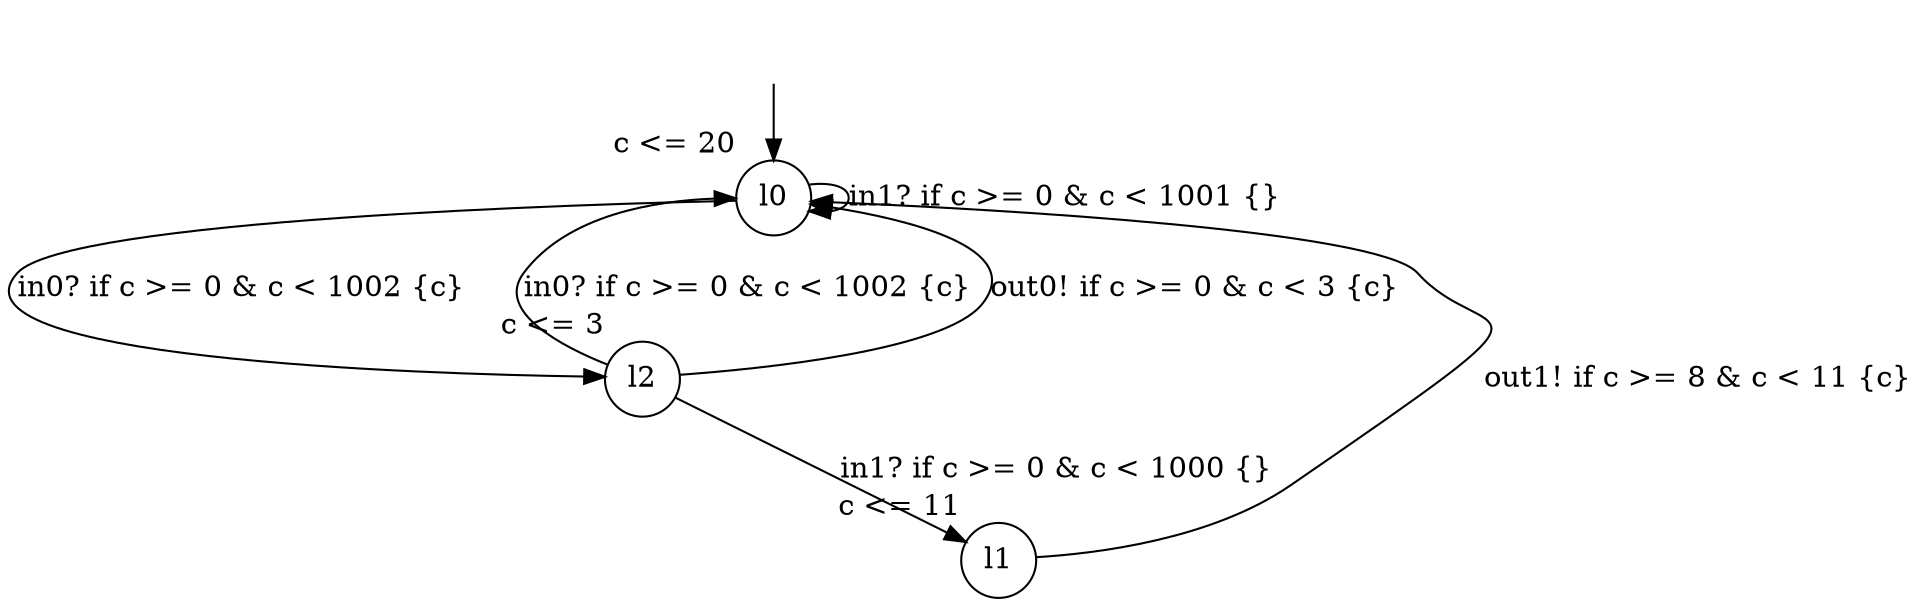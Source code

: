 digraph g {
__start0 [label="" shape="none"];
l0 [shape="circle" margin=0 label="l0", xlabel="c <= 20"];
l1 [shape="circle" margin=0 label="l1", xlabel="c <= 11"];
l2 [shape="circle" margin=0 label="l2", xlabel="c <= 3"];
l0 -> l2 [label="in0? if c >= 0 & c < 1002 {c} "];
l0 -> l0 [label="in1? if c >= 0 & c < 1001 {} "];
l1 -> l0 [label="out1! if c >= 8 & c < 11 {c} "];
l2 -> l0 [label="in0? if c >= 0 & c < 1002 {c} "];
l2 -> l1 [label="in1? if c >= 0 & c < 1000 {} "];
l2 -> l0 [label="out0! if c >= 0 & c < 3 {c} "];
__start0 -> l0;
}
